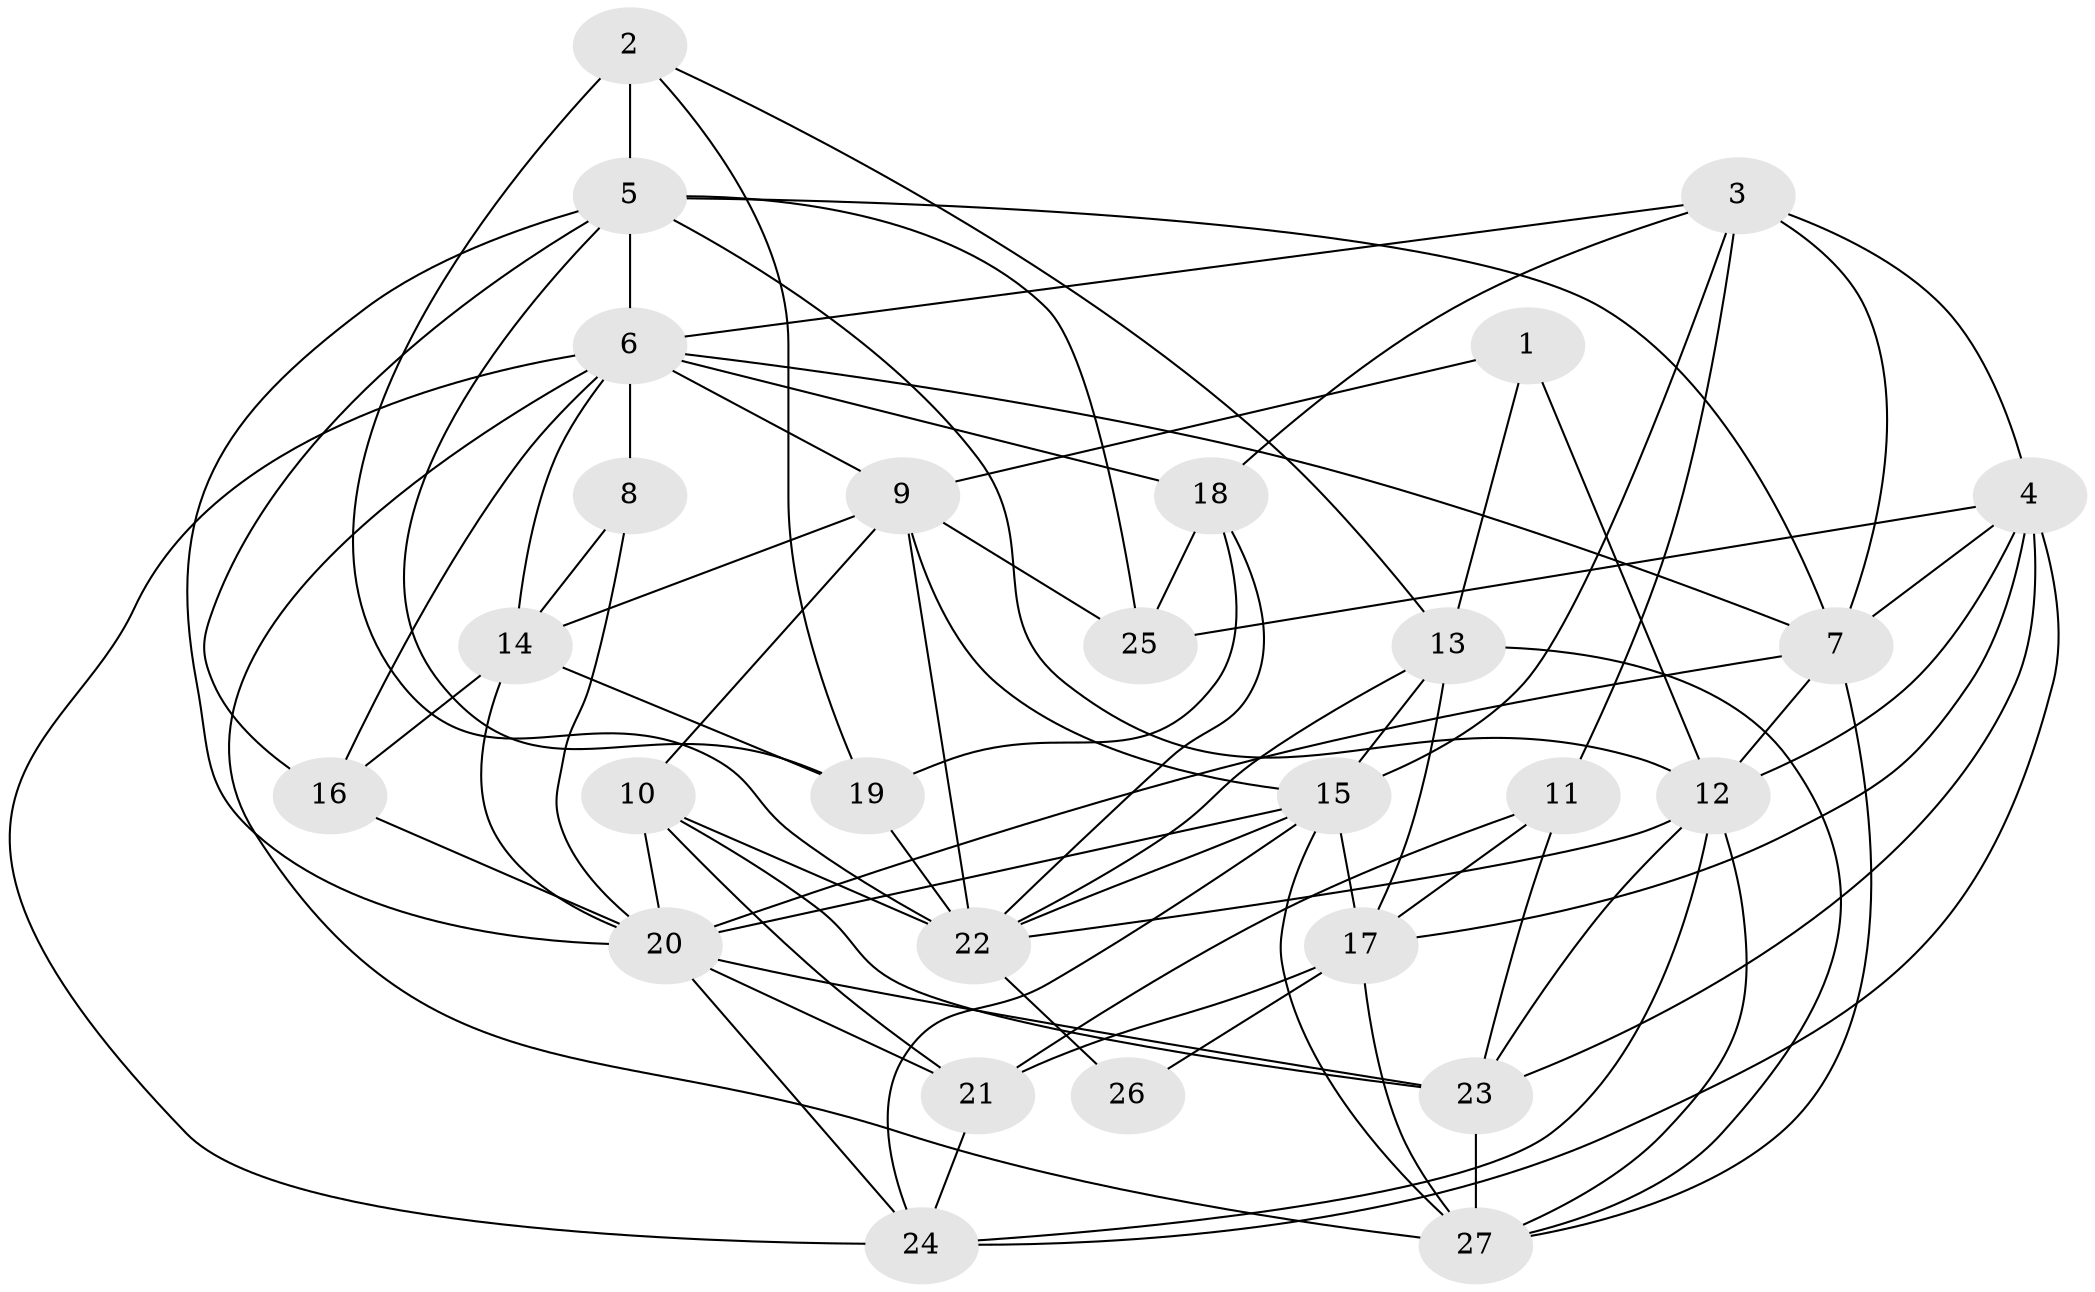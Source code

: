 // original degree distribution, {3: 0.22093023255813954, 4: 0.3372093023255814, 7: 0.023255813953488372, 5: 0.13953488372093023, 6: 0.10465116279069768, 2: 0.1511627906976744, 8: 0.011627906976744186, 9: 0.011627906976744186}
// Generated by graph-tools (version 1.1) at 2025/37/03/04/25 23:37:09]
// undirected, 27 vertices, 81 edges
graph export_dot {
  node [color=gray90,style=filled];
  1;
  2;
  3;
  4;
  5;
  6;
  7;
  8;
  9;
  10;
  11;
  12;
  13;
  14;
  15;
  16;
  17;
  18;
  19;
  20;
  21;
  22;
  23;
  24;
  25;
  26;
  27;
  1 -- 9 [weight=1.0];
  1 -- 12 [weight=1.0];
  1 -- 13 [weight=1.0];
  2 -- 5 [weight=1.0];
  2 -- 13 [weight=1.0];
  2 -- 19 [weight=1.0];
  2 -- 22 [weight=2.0];
  3 -- 4 [weight=1.0];
  3 -- 6 [weight=1.0];
  3 -- 7 [weight=1.0];
  3 -- 11 [weight=1.0];
  3 -- 15 [weight=1.0];
  3 -- 18 [weight=1.0];
  4 -- 7 [weight=1.0];
  4 -- 12 [weight=1.0];
  4 -- 17 [weight=1.0];
  4 -- 23 [weight=1.0];
  4 -- 24 [weight=1.0];
  4 -- 25 [weight=1.0];
  5 -- 6 [weight=3.0];
  5 -- 7 [weight=3.0];
  5 -- 12 [weight=1.0];
  5 -- 16 [weight=1.0];
  5 -- 19 [weight=1.0];
  5 -- 20 [weight=1.0];
  5 -- 25 [weight=1.0];
  6 -- 7 [weight=2.0];
  6 -- 8 [weight=1.0];
  6 -- 9 [weight=1.0];
  6 -- 14 [weight=2.0];
  6 -- 16 [weight=1.0];
  6 -- 18 [weight=1.0];
  6 -- 24 [weight=2.0];
  6 -- 27 [weight=2.0];
  7 -- 12 [weight=2.0];
  7 -- 20 [weight=2.0];
  7 -- 27 [weight=2.0];
  8 -- 14 [weight=1.0];
  8 -- 20 [weight=1.0];
  9 -- 10 [weight=2.0];
  9 -- 14 [weight=3.0];
  9 -- 15 [weight=1.0];
  9 -- 22 [weight=1.0];
  9 -- 25 [weight=3.0];
  10 -- 20 [weight=1.0];
  10 -- 21 [weight=1.0];
  10 -- 22 [weight=1.0];
  10 -- 23 [weight=2.0];
  11 -- 17 [weight=2.0];
  11 -- 21 [weight=1.0];
  11 -- 23 [weight=1.0];
  12 -- 22 [weight=2.0];
  12 -- 23 [weight=1.0];
  12 -- 24 [weight=1.0];
  12 -- 27 [weight=1.0];
  13 -- 15 [weight=1.0];
  13 -- 17 [weight=2.0];
  13 -- 22 [weight=1.0];
  13 -- 27 [weight=2.0];
  14 -- 16 [weight=1.0];
  14 -- 19 [weight=1.0];
  14 -- 20 [weight=1.0];
  15 -- 17 [weight=1.0];
  15 -- 20 [weight=1.0];
  15 -- 22 [weight=1.0];
  15 -- 24 [weight=1.0];
  15 -- 27 [weight=1.0];
  16 -- 20 [weight=1.0];
  17 -- 21 [weight=2.0];
  17 -- 26 [weight=1.0];
  17 -- 27 [weight=2.0];
  18 -- 19 [weight=1.0];
  18 -- 22 [weight=1.0];
  18 -- 25 [weight=1.0];
  19 -- 22 [weight=1.0];
  20 -- 21 [weight=1.0];
  20 -- 23 [weight=2.0];
  20 -- 24 [weight=2.0];
  21 -- 24 [weight=3.0];
  22 -- 26 [weight=1.0];
  23 -- 27 [weight=1.0];
}
